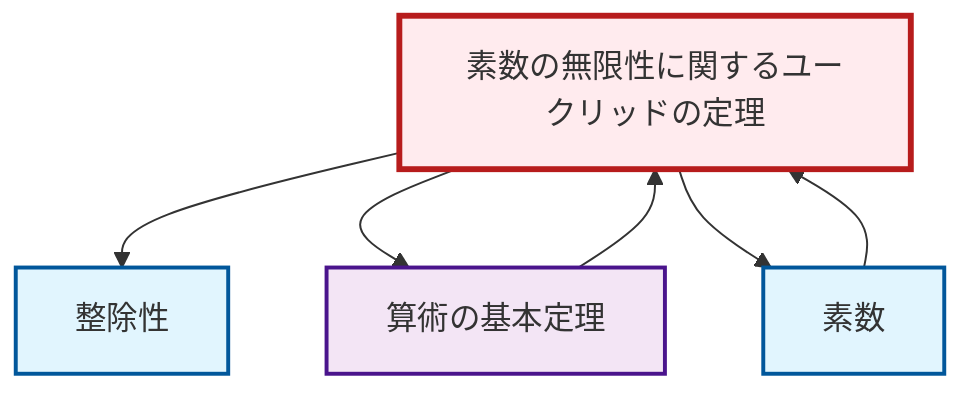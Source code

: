 graph TD
    classDef definition fill:#e1f5fe,stroke:#01579b,stroke-width:2px
    classDef theorem fill:#f3e5f5,stroke:#4a148c,stroke-width:2px
    classDef axiom fill:#fff3e0,stroke:#e65100,stroke-width:2px
    classDef example fill:#e8f5e9,stroke:#1b5e20,stroke-width:2px
    classDef current fill:#ffebee,stroke:#b71c1c,stroke-width:3px
    def-divisibility["整除性"]:::definition
    thm-euclid-infinitude-primes["素数の無限性に関するユークリッドの定理"]:::theorem
    def-prime["素数"]:::definition
    thm-fundamental-arithmetic["算術の基本定理"]:::theorem
    def-prime --> thm-euclid-infinitude-primes
    thm-euclid-infinitude-primes --> def-divisibility
    thm-euclid-infinitude-primes --> thm-fundamental-arithmetic
    thm-euclid-infinitude-primes --> def-prime
    thm-fundamental-arithmetic --> thm-euclid-infinitude-primes
    class thm-euclid-infinitude-primes current